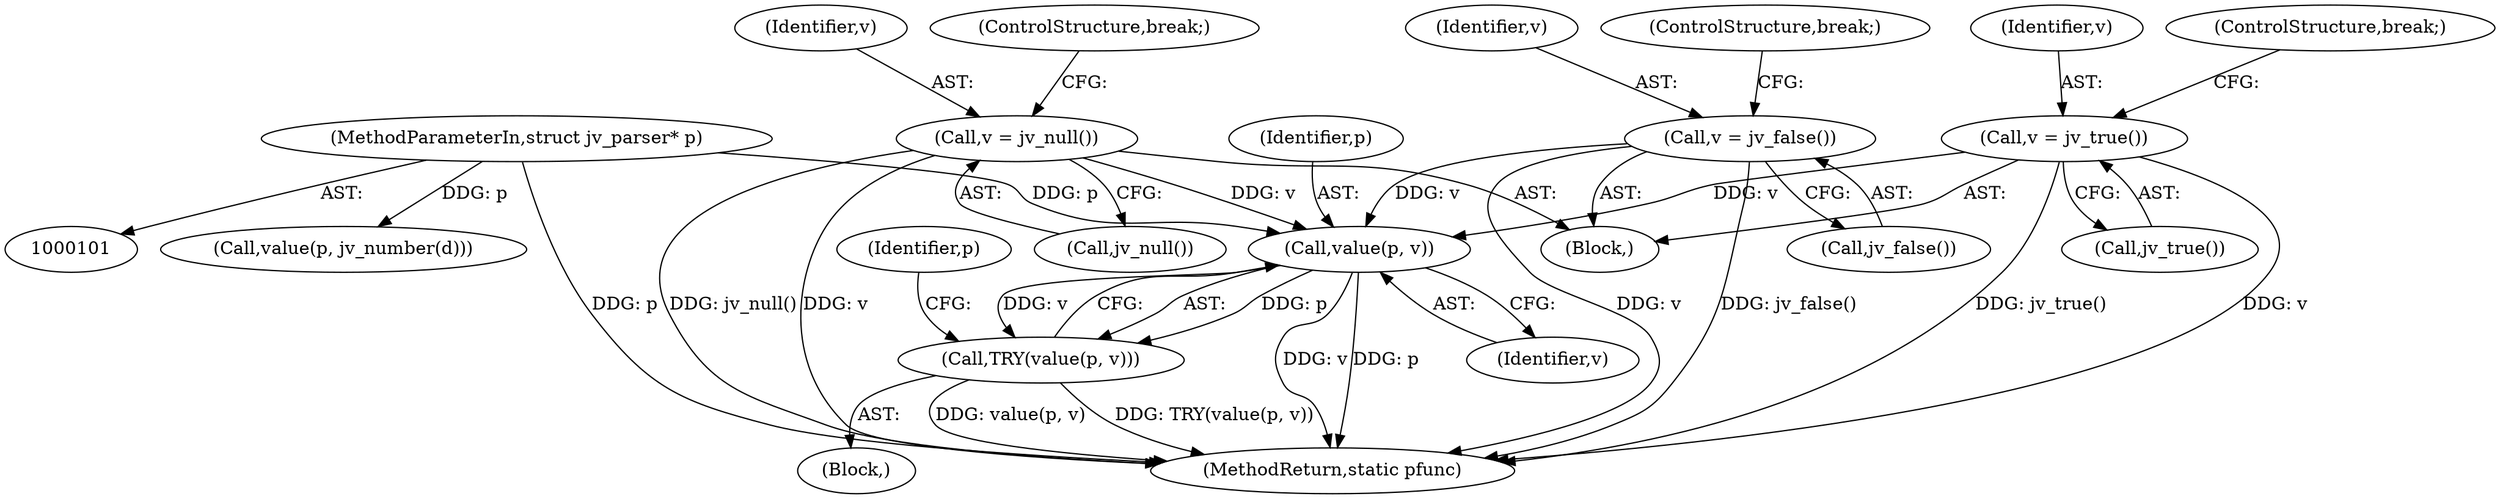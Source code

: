 digraph "0_jq_8eb1367ca44e772963e704a700ef72ae2e12babd@pointer" {
"1000192" [label="(Call,value(p, v))"];
"1000102" [label="(MethodParameterIn,struct jv_parser* p)"];
"1000132" [label="(Call,v = jv_true())"];
"1000154" [label="(Call,v = jv_null())"];
"1000143" [label="(Call,v = jv_false())"];
"1000191" [label="(Call,TRY(value(p, v)))"];
"1000124" [label="(Block,)"];
"1000102" [label="(MethodParameterIn,struct jv_parser* p)"];
"1000191" [label="(Call,TRY(value(p, v)))"];
"1000160" [label="(Block,)"];
"1000155" [label="(Identifier,v)"];
"1000134" [label="(Call,jv_true())"];
"1000156" [label="(Call,jv_null())"];
"1000133" [label="(Identifier,v)"];
"1000235" [label="(Call,value(p, jv_number(d)))"];
"1000135" [label="(ControlStructure,break;)"];
"1000154" [label="(Call,v = jv_null())"];
"1000145" [label="(Call,jv_false())"];
"1000193" [label="(Identifier,p)"];
"1000241" [label="(Identifier,p)"];
"1000246" [label="(MethodReturn,static pfunc)"];
"1000192" [label="(Call,value(p, v))"];
"1000157" [label="(ControlStructure,break;)"];
"1000144" [label="(Identifier,v)"];
"1000132" [label="(Call,v = jv_true())"];
"1000146" [label="(ControlStructure,break;)"];
"1000194" [label="(Identifier,v)"];
"1000143" [label="(Call,v = jv_false())"];
"1000192" -> "1000191"  [label="AST: "];
"1000192" -> "1000194"  [label="CFG: "];
"1000193" -> "1000192"  [label="AST: "];
"1000194" -> "1000192"  [label="AST: "];
"1000191" -> "1000192"  [label="CFG: "];
"1000192" -> "1000246"  [label="DDG: v"];
"1000192" -> "1000246"  [label="DDG: p"];
"1000192" -> "1000191"  [label="DDG: p"];
"1000192" -> "1000191"  [label="DDG: v"];
"1000102" -> "1000192"  [label="DDG: p"];
"1000132" -> "1000192"  [label="DDG: v"];
"1000154" -> "1000192"  [label="DDG: v"];
"1000143" -> "1000192"  [label="DDG: v"];
"1000102" -> "1000101"  [label="AST: "];
"1000102" -> "1000246"  [label="DDG: p"];
"1000102" -> "1000235"  [label="DDG: p"];
"1000132" -> "1000124"  [label="AST: "];
"1000132" -> "1000134"  [label="CFG: "];
"1000133" -> "1000132"  [label="AST: "];
"1000134" -> "1000132"  [label="AST: "];
"1000135" -> "1000132"  [label="CFG: "];
"1000132" -> "1000246"  [label="DDG: jv_true()"];
"1000132" -> "1000246"  [label="DDG: v"];
"1000154" -> "1000124"  [label="AST: "];
"1000154" -> "1000156"  [label="CFG: "];
"1000155" -> "1000154"  [label="AST: "];
"1000156" -> "1000154"  [label="AST: "];
"1000157" -> "1000154"  [label="CFG: "];
"1000154" -> "1000246"  [label="DDG: v"];
"1000154" -> "1000246"  [label="DDG: jv_null()"];
"1000143" -> "1000124"  [label="AST: "];
"1000143" -> "1000145"  [label="CFG: "];
"1000144" -> "1000143"  [label="AST: "];
"1000145" -> "1000143"  [label="AST: "];
"1000146" -> "1000143"  [label="CFG: "];
"1000143" -> "1000246"  [label="DDG: v"];
"1000143" -> "1000246"  [label="DDG: jv_false()"];
"1000191" -> "1000160"  [label="AST: "];
"1000241" -> "1000191"  [label="CFG: "];
"1000191" -> "1000246"  [label="DDG: value(p, v)"];
"1000191" -> "1000246"  [label="DDG: TRY(value(p, v))"];
}
